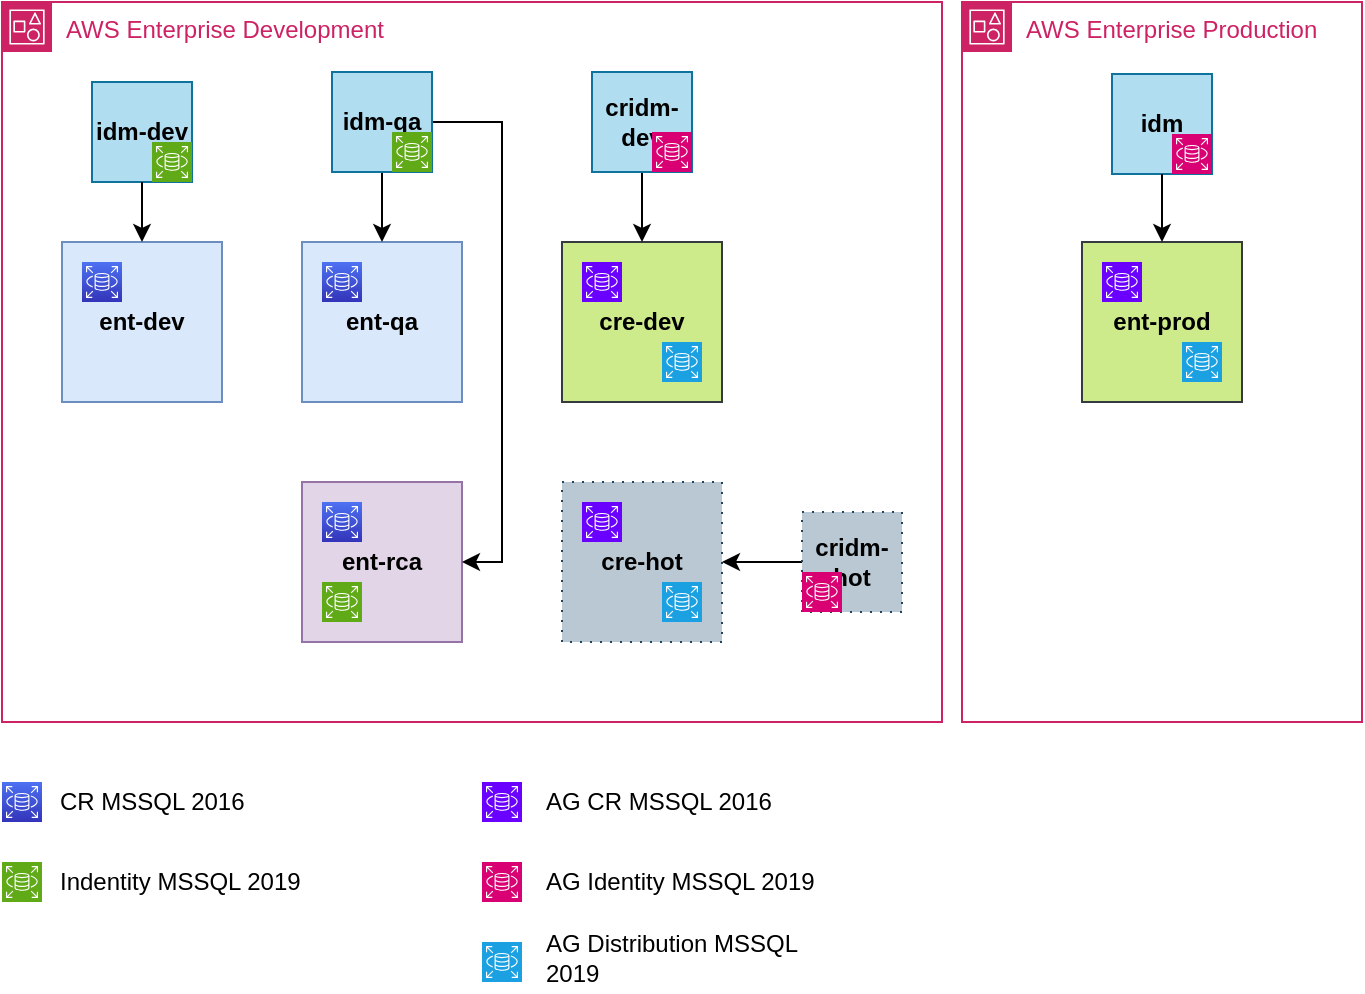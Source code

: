 <mxfile version="20.8.11" type="github">
  <diagram name="Page-1" id="DUf4Gku31Ncx4kjDFRz_">
    <mxGraphModel dx="1674" dy="1037" grid="1" gridSize="10" guides="1" tooltips="1" connect="1" arrows="1" fold="1" page="1" pageScale="1" pageWidth="850" pageHeight="1100" background="#FFFFFF" math="0" shadow="0">
      <root>
        <mxCell id="0" />
        <mxCell id="1" parent="0" />
        <mxCell id="ro5HPt0IZwYCv4RT2rbb-11" value="ent-dev" style="whiteSpace=wrap;html=1;aspect=fixed;fontStyle=1;fillColor=#dae8fc;strokeColor=#6c8ebf;" parent="1" vertex="1">
          <mxGeometry x="70" y="700" width="80" height="80" as="geometry" />
        </mxCell>
        <mxCell id="ro5HPt0IZwYCv4RT2rbb-12" value="ent-qa" style="whiteSpace=wrap;html=1;aspect=fixed;fontStyle=1;fillColor=#dae8fc;strokeColor=#6c8ebf;" parent="1" vertex="1">
          <mxGeometry x="190" y="700" width="80" height="80" as="geometry" />
        </mxCell>
        <mxCell id="ro5HPt0IZwYCv4RT2rbb-13" value="cre-dev" style="whiteSpace=wrap;html=1;aspect=fixed;fontStyle=1;fillColor=#cdeb8b;strokeColor=#36393d;" parent="1" vertex="1">
          <mxGeometry x="320" y="700" width="80" height="80" as="geometry" />
        </mxCell>
        <mxCell id="ro5HPt0IZwYCv4RT2rbb-14" value="cre-hot" style="whiteSpace=wrap;html=1;aspect=fixed;dashed=1;dashPattern=1 4;fillColor=#bac8d3;strokeColor=#23445d;fontStyle=1" parent="1" vertex="1">
          <mxGeometry x="320" y="820" width="80" height="80" as="geometry" />
        </mxCell>
        <mxCell id="ro5HPt0IZwYCv4RT2rbb-16" value="" style="sketch=0;points=[[0,0,0],[0.25,0,0],[0.5,0,0],[0.75,0,0],[1,0,0],[0,1,0],[0.25,1,0],[0.5,1,0],[0.75,1,0],[1,1,0],[0,0.25,0],[0,0.5,0],[0,0.75,0],[1,0.25,0],[1,0.5,0],[1,0.75,0]];outlineConnect=0;fontColor=#232F3E;gradientColor=#4D72F3;gradientDirection=north;fillColor=#3334B9;strokeColor=#ffffff;dashed=0;verticalLabelPosition=bottom;verticalAlign=top;align=center;html=1;fontSize=12;fontStyle=1;aspect=fixed;shape=mxgraph.aws4.resourceIcon;resIcon=mxgraph.aws4.rds;" parent="1" vertex="1">
          <mxGeometry x="80" y="710" width="20" height="20" as="geometry" />
        </mxCell>
        <mxCell id="ro5HPt0IZwYCv4RT2rbb-19" value="" style="sketch=0;points=[[0,0,0],[0.25,0,0],[0.5,0,0],[0.75,0,0],[1,0,0],[0,1,0],[0.25,1,0],[0.5,1,0],[0.75,1,0],[1,1,0],[0,0.25,0],[0,0.5,0],[0,0.75,0],[1,0.25,0],[1,0.5,0],[1,0.75,0]];outlineConnect=0;fontColor=#232F3E;gradientColor=#4D72F3;gradientDirection=north;fillColor=#3334B9;strokeColor=#ffffff;dashed=0;verticalLabelPosition=bottom;verticalAlign=top;align=center;html=1;fontSize=12;fontStyle=1;aspect=fixed;shape=mxgraph.aws4.resourceIcon;resIcon=mxgraph.aws4.rds;" parent="1" vertex="1">
          <mxGeometry x="200" y="710" width="20" height="20" as="geometry" />
        </mxCell>
        <mxCell id="ro5HPt0IZwYCv4RT2rbb-22" value="" style="sketch=0;points=[[0,0,0],[0.25,0,0],[0.5,0,0],[0.75,0,0],[1,0,0],[0,1,0],[0.25,1,0],[0.5,1,0],[0.75,1,0],[1,1,0],[0,0.25,0],[0,0.5,0],[0,0.75,0],[1,0.25,0],[1,0.5,0],[1,0.75,0]];outlineConnect=0;fontColor=#ffffff;gradientDirection=north;fillColor=#6a00ff;strokeColor=#FFFFFF;dashed=0;verticalLabelPosition=bottom;verticalAlign=top;align=center;html=1;fontSize=12;fontStyle=1;aspect=fixed;shape=mxgraph.aws4.resourceIcon;resIcon=mxgraph.aws4.rds;" parent="1" vertex="1">
          <mxGeometry x="330" y="710" width="20" height="20" as="geometry" />
        </mxCell>
        <mxCell id="ro5HPt0IZwYCv4RT2rbb-25" value="" style="sketch=0;points=[[0,0,0],[0.25,0,0],[0.5,0,0],[0.75,0,0],[1,0,0],[0,1,0],[0.25,1,0],[0.5,1,0],[0.75,1,0],[1,1,0],[0,0.25,0],[0,0.5,0],[0,0.75,0],[1,0.25,0],[1,0.5,0],[1,0.75,0]];outlineConnect=0;fontColor=#ffffff;gradientDirection=north;fillColor=#6a00ff;strokeColor=#FFFFFF;dashed=0;verticalLabelPosition=bottom;verticalAlign=top;align=center;html=1;fontSize=12;fontStyle=1;aspect=fixed;shape=mxgraph.aws4.resourceIcon;resIcon=mxgraph.aws4.rds;" parent="1" vertex="1">
          <mxGeometry x="580" y="710" width="20" height="20" as="geometry" />
        </mxCell>
        <mxCell id="ro5HPt0IZwYCv4RT2rbb-26" value="" style="sketch=0;points=[[0,0,0],[0.25,0,0],[0.5,0,0],[0.75,0,0],[1,0,0],[0,1,0],[0.25,1,0],[0.5,1,0],[0.75,1,0],[1,1,0],[0,0.25,0],[0,0.5,0],[0,0.75,0],[1,0.25,0],[1,0.5,0],[1,0.75,0]];outlineConnect=0;fontColor=#ffffff;gradientDirection=north;fillColor=#d80073;strokeColor=#FFFFFF;dashed=0;verticalLabelPosition=bottom;verticalAlign=top;align=center;html=1;fontSize=12;fontStyle=1;aspect=fixed;shape=mxgraph.aws4.resourceIcon;resIcon=mxgraph.aws4.rds;" parent="1" vertex="1">
          <mxGeometry x="580" y="750" width="20" height="20" as="geometry" />
        </mxCell>
        <mxCell id="ro5HPt0IZwYCv4RT2rbb-27" value="" style="sketch=0;points=[[0,0,0],[0.25,0,0],[0.5,0,0],[0.75,0,0],[1,0,0],[0,1,0],[0.25,1,0],[0.5,1,0],[0.75,1,0],[1,1,0],[0,0.25,0],[0,0.5,0],[0,0.75,0],[1,0.25,0],[1,0.5,0],[1,0.75,0]];outlineConnect=0;fontColor=#ffffff;gradientDirection=north;fillColor=#1ba1e2;strokeColor=#FFFFFF;dashed=0;verticalLabelPosition=bottom;verticalAlign=top;align=center;html=1;fontSize=12;fontStyle=1;aspect=fixed;shape=mxgraph.aws4.resourceIcon;resIcon=mxgraph.aws4.rds;" parent="1" vertex="1">
          <mxGeometry x="620" y="750" width="20" height="20" as="geometry" />
        </mxCell>
        <mxCell id="ro5HPt0IZwYCv4RT2rbb-29" value="" style="sketch=0;points=[[0,0,0],[0.25,0,0],[0.5,0,0],[0.75,0,0],[1,0,0],[0,1,0],[0.25,1,0],[0.5,1,0],[0.75,1,0],[1,1,0],[0,0.25,0],[0,0.5,0],[0,0.75,0],[1,0.25,0],[1,0.5,0],[1,0.75,0]];outlineConnect=0;fontColor=#ffffff;gradientDirection=north;fillColor=#6a00ff;strokeColor=#FFFFFF;dashed=0;verticalLabelPosition=bottom;verticalAlign=top;align=center;html=1;fontSize=12;fontStyle=1;aspect=fixed;shape=mxgraph.aws4.resourceIcon;resIcon=mxgraph.aws4.rds;" parent="1" vertex="1">
          <mxGeometry x="330" y="830" width="20" height="20" as="geometry" />
        </mxCell>
        <mxCell id="ro5HPt0IZwYCv4RT2rbb-32" value="ent-rca" style="whiteSpace=wrap;html=1;aspect=fixed;fontStyle=1;fillColor=#e1d5e7;strokeColor=#9673a6;" parent="1" vertex="1">
          <mxGeometry x="190" y="820" width="80" height="80" as="geometry" />
        </mxCell>
        <mxCell id="ro5HPt0IZwYCv4RT2rbb-35" value="" style="sketch=0;points=[[0,0,0],[0.25,0,0],[0.5,0,0],[0.75,0,0],[1,0,0],[0,1,0],[0.25,1,0],[0.5,1,0],[0.75,1,0],[1,1,0],[0,0.25,0],[0,0.5,0],[0,0.75,0],[1,0.25,0],[1,0.5,0],[1,0.75,0]];outlineConnect=0;fontColor=#232F3E;gradientColor=#4D72F3;gradientDirection=north;fillColor=#3334B9;strokeColor=#ffffff;dashed=0;verticalLabelPosition=bottom;verticalAlign=top;align=center;html=1;fontSize=12;fontStyle=1;aspect=fixed;shape=mxgraph.aws4.resourceIcon;resIcon=mxgraph.aws4.rds;" parent="1" vertex="1">
          <mxGeometry x="200" y="830" width="20" height="20" as="geometry" />
        </mxCell>
        <mxCell id="ro5HPt0IZwYCv4RT2rbb-42" style="edgeStyle=orthogonalEdgeStyle;rounded=0;orthogonalLoop=1;jettySize=auto;html=1;entryX=0.5;entryY=0;entryDx=0;entryDy=0;fontStyle=1" parent="1" source="ro5HPt0IZwYCv4RT2rbb-38" target="ro5HPt0IZwYCv4RT2rbb-12" edge="1">
          <mxGeometry relative="1" as="geometry">
            <Array as="points">
              <mxPoint x="230" y="680" />
              <mxPoint x="230" y="680" />
            </Array>
          </mxGeometry>
        </mxCell>
        <mxCell id="ro5HPt0IZwYCv4RT2rbb-43" style="edgeStyle=orthogonalEdgeStyle;rounded=0;orthogonalLoop=1;jettySize=auto;html=1;fontStyle=1" parent="1" source="ro5HPt0IZwYCv4RT2rbb-38" target="ro5HPt0IZwYCv4RT2rbb-32" edge="1">
          <mxGeometry relative="1" as="geometry">
            <Array as="points">
              <mxPoint x="290" y="640" />
              <mxPoint x="290" y="860" />
            </Array>
          </mxGeometry>
        </mxCell>
        <mxCell id="ro5HPt0IZwYCv4RT2rbb-38" value="idm-qa&lt;br&gt;" style="whiteSpace=wrap;html=1;aspect=fixed;fontStyle=1;fillColor=#b1ddf0;strokeColor=#10739e;" parent="1" vertex="1">
          <mxGeometry x="205" y="615" width="50" height="50" as="geometry" />
        </mxCell>
        <mxCell id="ro5HPt0IZwYCv4RT2rbb-44" style="edgeStyle=orthogonalEdgeStyle;rounded=0;orthogonalLoop=1;jettySize=auto;html=1;entryX=0.5;entryY=0;entryDx=0;entryDy=0;fontStyle=1" parent="1" source="ro5HPt0IZwYCv4RT2rbb-39" target="ro5HPt0IZwYCv4RT2rbb-13" edge="1">
          <mxGeometry relative="1" as="geometry" />
        </mxCell>
        <mxCell id="ro5HPt0IZwYCv4RT2rbb-39" value="cridm-dev" style="whiteSpace=wrap;html=1;aspect=fixed;fontStyle=1;fillColor=#b1ddf0;strokeColor=#10739e;" parent="1" vertex="1">
          <mxGeometry x="335" y="615" width="50" height="50" as="geometry" />
        </mxCell>
        <mxCell id="ro5HPt0IZwYCv4RT2rbb-46" style="edgeStyle=orthogonalEdgeStyle;rounded=0;orthogonalLoop=1;jettySize=auto;html=1;fontStyle=1" parent="1" source="ro5HPt0IZwYCv4RT2rbb-45" target="ro5HPt0IZwYCv4RT2rbb-14" edge="1">
          <mxGeometry relative="1" as="geometry" />
        </mxCell>
        <mxCell id="ro5HPt0IZwYCv4RT2rbb-48" value="" style="sketch=0;points=[[0,0,0],[0.25,0,0],[0.5,0,0],[0.75,0,0],[1,0,0],[0,1,0],[0.25,1,0],[0.5,1,0],[0.75,1,0],[1,1,0],[0,0.25,0],[0,0.5,0],[0,0.75,0],[1,0.25,0],[1,0.5,0],[1,0.75,0]];outlineConnect=0;fontColor=#ffffff;gradientDirection=north;fillColor=#60a917;strokeColor=#FFFFFF;dashed=0;verticalLabelPosition=bottom;verticalAlign=top;align=center;html=1;fontSize=12;fontStyle=1;aspect=fixed;shape=mxgraph.aws4.resourceIcon;resIcon=mxgraph.aws4.rds;" parent="1" vertex="1">
          <mxGeometry x="200" y="870" width="20" height="20" as="geometry" />
        </mxCell>
        <mxCell id="ro5HPt0IZwYCv4RT2rbb-49" value="AWS Enterprise Development" style="points=[[0,0],[0.25,0],[0.5,0],[0.75,0],[1,0],[1,0.25],[1,0.5],[1,0.75],[1,1],[0.75,1],[0.5,1],[0.25,1],[0,1],[0,0.75],[0,0.5],[0,0.25]];outlineConnect=0;gradientColor=none;html=1;whiteSpace=wrap;fontSize=12;fontStyle=0;container=1;pointerEvents=0;collapsible=0;recursiveResize=0;shape=mxgraph.aws4.group;grIcon=mxgraph.aws4.group_account;strokeColor=#CD2264;fillColor=none;verticalAlign=top;align=left;spacingLeft=30;fontColor=#CD2264;dashed=0;" parent="1" vertex="1">
          <mxGeometry x="40" y="580" width="470" height="360" as="geometry" />
        </mxCell>
        <mxCell id="ro5HPt0IZwYCv4RT2rbb-31" value="" style="sketch=0;points=[[0,0,0],[0.25,0,0],[0.5,0,0],[0.75,0,0],[1,0,0],[0,1,0],[0.25,1,0],[0.5,1,0],[0.75,1,0],[1,1,0],[0,0.25,0],[0,0.5,0],[0,0.75,0],[1,0.25,0],[1,0.5,0],[1,0.75,0]];outlineConnect=0;fontColor=#ffffff;gradientDirection=north;fillColor=#1ba1e2;strokeColor=#FFFFFF;dashed=0;verticalLabelPosition=bottom;verticalAlign=top;align=center;html=1;fontSize=12;fontStyle=1;aspect=fixed;shape=mxgraph.aws4.resourceIcon;resIcon=mxgraph.aws4.rds;" parent="ro5HPt0IZwYCv4RT2rbb-49" vertex="1">
          <mxGeometry x="330" y="290" width="20" height="20" as="geometry" />
        </mxCell>
        <mxCell id="ro5HPt0IZwYCv4RT2rbb-45" value="cridm-hot&lt;br&gt;" style="whiteSpace=wrap;html=1;aspect=fixed;dashed=1;dashPattern=1 4;fillColor=#bac8d3;strokeColor=#23445d;fontStyle=1" parent="ro5HPt0IZwYCv4RT2rbb-49" vertex="1">
          <mxGeometry x="400" y="255" width="50" height="50" as="geometry" />
        </mxCell>
        <mxCell id="ro5HPt0IZwYCv4RT2rbb-37" value="idm-dev" style="whiteSpace=wrap;html=1;aspect=fixed;fontStyle=1;fillColor=#b1ddf0;strokeColor=#10739e;" parent="ro5HPt0IZwYCv4RT2rbb-49" vertex="1">
          <mxGeometry x="45" y="40" width="50" height="50" as="geometry" />
        </mxCell>
        <mxCell id="ro5HPt0IZwYCv4RT2rbb-88" value="" style="sketch=0;points=[[0,0,0],[0.25,0,0],[0.5,0,0],[0.75,0,0],[1,0,0],[0,1,0],[0.25,1,0],[0.5,1,0],[0.75,1,0],[1,1,0],[0,0.25,0],[0,0.5,0],[0,0.75,0],[1,0.25,0],[1,0.5,0],[1,0.75,0]];outlineConnect=0;fontColor=#ffffff;gradientDirection=north;fillColor=#1ba1e2;strokeColor=#FFFFFF;dashed=0;verticalLabelPosition=bottom;verticalAlign=top;align=center;html=1;fontSize=12;fontStyle=1;aspect=fixed;shape=mxgraph.aws4.resourceIcon;resIcon=mxgraph.aws4.rds;" parent="ro5HPt0IZwYCv4RT2rbb-49" vertex="1">
          <mxGeometry x="330" y="170" width="20" height="20" as="geometry" />
        </mxCell>
        <mxCell id="ro5HPt0IZwYCv4RT2rbb-24" value="" style="sketch=0;points=[[0,0,0],[0.25,0,0],[0.5,0,0],[0.75,0,0],[1,0,0],[0,1,0],[0.25,1,0],[0.5,1,0],[0.75,1,0],[1,1,0],[0,0.25,0],[0,0.5,0],[0,0.75,0],[1,0.25,0],[1,0.5,0],[1,0.75,0]];outlineConnect=0;fontColor=#ffffff;gradientDirection=north;fillColor=#60a917;strokeColor=#FFFFFF;dashed=0;verticalLabelPosition=bottom;verticalAlign=top;align=center;html=1;fontSize=12;fontStyle=1;aspect=fixed;shape=mxgraph.aws4.resourceIcon;resIcon=mxgraph.aws4.rds;" parent="ro5HPt0IZwYCv4RT2rbb-49" vertex="1">
          <mxGeometry x="75" y="70" width="20" height="20" as="geometry" />
        </mxCell>
        <mxCell id="ro5HPt0IZwYCv4RT2rbb-30" value="" style="sketch=0;points=[[0,0,0],[0.25,0,0],[0.5,0,0],[0.75,0,0],[1,0,0],[0,1,0],[0.25,1,0],[0.5,1,0],[0.75,1,0],[1,1,0],[0,0.25,0],[0,0.5,0],[0,0.75,0],[1,0.25,0],[1,0.5,0],[1,0.75,0]];outlineConnect=0;fontColor=#ffffff;gradientDirection=north;fillColor=#d80073;strokeColor=#FFFFFF;dashed=0;verticalLabelPosition=bottom;verticalAlign=top;align=center;html=1;fontSize=12;fontStyle=1;aspect=fixed;shape=mxgraph.aws4.resourceIcon;resIcon=mxgraph.aws4.rds;" parent="ro5HPt0IZwYCv4RT2rbb-49" vertex="1">
          <mxGeometry x="400" y="285" width="20" height="20" as="geometry" />
        </mxCell>
        <mxCell id="ro5HPt0IZwYCv4RT2rbb-50" value="AWS Enterprise Production" style="points=[[0,0],[0.25,0],[0.5,0],[0.75,0],[1,0],[1,0.25],[1,0.5],[1,0.75],[1,1],[0.75,1],[0.5,1],[0.25,1],[0,1],[0,0.75],[0,0.5],[0,0.25]];outlineConnect=0;gradientColor=none;html=1;whiteSpace=wrap;fontSize=12;fontStyle=0;container=1;pointerEvents=0;collapsible=0;recursiveResize=0;shape=mxgraph.aws4.group;grIcon=mxgraph.aws4.group_account;strokeColor=#CD2264;fillColor=none;verticalAlign=top;align=left;spacingLeft=30;fontColor=#CD2264;dashed=0;" parent="1" vertex="1">
          <mxGeometry x="520" y="580" width="200" height="360" as="geometry" />
        </mxCell>
        <mxCell id="ro5HPt0IZwYCv4RT2rbb-40" value="idm" style="whiteSpace=wrap;html=1;aspect=fixed;fontStyle=1;fillColor=#b1ddf0;strokeColor=#10739e;" parent="ro5HPt0IZwYCv4RT2rbb-50" vertex="1">
          <mxGeometry x="75" y="36" width="50" height="50" as="geometry" />
        </mxCell>
        <mxCell id="ro5HPt0IZwYCv4RT2rbb-15" value="ent-prod" style="whiteSpace=wrap;html=1;aspect=fixed;fontStyle=1;fillColor=#cdeb8b;strokeColor=#36393d;" parent="ro5HPt0IZwYCv4RT2rbb-50" vertex="1">
          <mxGeometry x="60" y="120" width="80" height="80" as="geometry" />
        </mxCell>
        <mxCell id="ro5HPt0IZwYCv4RT2rbb-60" style="edgeStyle=orthogonalEdgeStyle;rounded=0;orthogonalLoop=1;jettySize=auto;html=1;entryX=0.5;entryY=0;entryDx=0;entryDy=0;fontStyle=1" parent="ro5HPt0IZwYCv4RT2rbb-50" source="ro5HPt0IZwYCv4RT2rbb-40" target="ro5HPt0IZwYCv4RT2rbb-15" edge="1">
          <mxGeometry relative="1" as="geometry" />
        </mxCell>
        <mxCell id="ro5HPt0IZwYCv4RT2rbb-86" value="" style="sketch=0;points=[[0,0,0],[0.25,0,0],[0.5,0,0],[0.75,0,0],[1,0,0],[0,1,0],[0.25,1,0],[0.5,1,0],[0.75,1,0],[1,1,0],[0,0.25,0],[0,0.5,0],[0,0.75,0],[1,0.25,0],[1,0.5,0],[1,0.75,0]];outlineConnect=0;fontColor=#ffffff;gradientDirection=north;fillColor=#6a00ff;strokeColor=#FFFFFF;dashed=0;verticalLabelPosition=bottom;verticalAlign=top;align=center;html=1;fontSize=12;fontStyle=1;aspect=fixed;shape=mxgraph.aws4.resourceIcon;resIcon=mxgraph.aws4.rds;" parent="ro5HPt0IZwYCv4RT2rbb-50" vertex="1">
          <mxGeometry x="70" y="130" width="20" height="20" as="geometry" />
        </mxCell>
        <mxCell id="ro5HPt0IZwYCv4RT2rbb-87" value="" style="sketch=0;points=[[0,0,0],[0.25,0,0],[0.5,0,0],[0.75,0,0],[1,0,0],[0,1,0],[0.25,1,0],[0.5,1,0],[0.75,1,0],[1,1,0],[0,0.25,0],[0,0.5,0],[0,0.75,0],[1,0.25,0],[1,0.5,0],[1,0.75,0]];outlineConnect=0;fontColor=#ffffff;gradientDirection=north;fillColor=#d80073;strokeColor=#FFFFFF;dashed=0;verticalLabelPosition=bottom;verticalAlign=top;align=center;html=1;fontSize=12;fontStyle=1;aspect=fixed;shape=mxgraph.aws4.resourceIcon;resIcon=mxgraph.aws4.rds;" parent="ro5HPt0IZwYCv4RT2rbb-50" vertex="1">
          <mxGeometry x="105" y="66" width="20" height="20" as="geometry" />
        </mxCell>
        <mxCell id="ro5HPt0IZwYCv4RT2rbb-21" value="" style="sketch=0;points=[[0,0,0],[0.25,0,0],[0.5,0,0],[0.75,0,0],[1,0,0],[0,1,0],[0.25,1,0],[0.5,1,0],[0.75,1,0],[1,1,0],[0,0.25,0],[0,0.5,0],[0,0.75,0],[1,0.25,0],[1,0.5,0],[1,0.75,0]];outlineConnect=0;fontColor=#ffffff;gradientDirection=north;fillColor=#1ba1e2;strokeColor=#FFFFFF;dashed=0;verticalLabelPosition=bottom;verticalAlign=top;align=center;html=1;fontSize=12;fontStyle=1;aspect=fixed;shape=mxgraph.aws4.resourceIcon;resIcon=mxgraph.aws4.rds;" parent="ro5HPt0IZwYCv4RT2rbb-50" vertex="1">
          <mxGeometry x="110" y="170" width="20" height="20" as="geometry" />
        </mxCell>
        <mxCell id="ro5HPt0IZwYCv4RT2rbb-71" value="" style="sketch=0;points=[[0,0,0],[0.25,0,0],[0.5,0,0],[0.75,0,0],[1,0,0],[0,1,0],[0.25,1,0],[0.5,1,0],[0.75,1,0],[1,1,0],[0,0.25,0],[0,0.5,0],[0,0.75,0],[1,0.25,0],[1,0.5,0],[1,0.75,0]];outlineConnect=0;fontColor=#ffffff;gradientDirection=north;fillColor=#60a917;strokeColor=#FFFFFF;dashed=0;verticalLabelPosition=bottom;verticalAlign=top;align=center;html=1;fontSize=12;fontStyle=0;aspect=fixed;shape=mxgraph.aws4.resourceIcon;resIcon=mxgraph.aws4.rds;" parent="1" vertex="1">
          <mxGeometry x="40" y="1010" width="20" height="20" as="geometry" />
        </mxCell>
        <mxCell id="ro5HPt0IZwYCv4RT2rbb-72" value="" style="sketch=0;points=[[0,0,0],[0.25,0,0],[0.5,0,0],[0.75,0,0],[1,0,0],[0,1,0],[0.25,1,0],[0.5,1,0],[0.75,1,0],[1,1,0],[0,0.25,0],[0,0.5,0],[0,0.75,0],[1,0.25,0],[1,0.5,0],[1,0.75,0]];outlineConnect=0;fontColor=#232F3E;gradientColor=#4D72F3;gradientDirection=north;fillColor=#3334B9;strokeColor=#ffffff;dashed=0;verticalLabelPosition=bottom;verticalAlign=top;align=center;html=1;fontSize=12;fontStyle=0;aspect=fixed;shape=mxgraph.aws4.resourceIcon;resIcon=mxgraph.aws4.rds;" parent="1" vertex="1">
          <mxGeometry x="40" y="970" width="20" height="20" as="geometry" />
        </mxCell>
        <mxCell id="ro5HPt0IZwYCv4RT2rbb-74" style="edgeStyle=orthogonalEdgeStyle;rounded=0;orthogonalLoop=1;jettySize=auto;html=1;entryX=0.5;entryY=0;entryDx=0;entryDy=0;fontStyle=1" parent="1" source="ro5HPt0IZwYCv4RT2rbb-37" target="ro5HPt0IZwYCv4RT2rbb-11" edge="1">
          <mxGeometry relative="1" as="geometry" />
        </mxCell>
        <mxCell id="ro5HPt0IZwYCv4RT2rbb-75" value="" style="sketch=0;points=[[0,0,0],[0.25,0,0],[0.5,0,0],[0.75,0,0],[1,0,0],[0,1,0],[0.25,1,0],[0.5,1,0],[0.75,1,0],[1,1,0],[0,0.25,0],[0,0.5,0],[0,0.75,0],[1,0.25,0],[1,0.5,0],[1,0.75,0]];outlineConnect=0;fontColor=#ffffff;gradientDirection=north;fillColor=#6a00ff;strokeColor=#FFFFFF;dashed=0;verticalLabelPosition=bottom;verticalAlign=top;align=center;html=1;fontSize=12;fontStyle=0;aspect=fixed;shape=mxgraph.aws4.resourceIcon;resIcon=mxgraph.aws4.rds;" parent="1" vertex="1">
          <mxGeometry x="280" y="970" width="20" height="20" as="geometry" />
        </mxCell>
        <mxCell id="ro5HPt0IZwYCv4RT2rbb-76" value="" style="sketch=0;points=[[0,0,0],[0.25,0,0],[0.5,0,0],[0.75,0,0],[1,0,0],[0,1,0],[0.25,1,0],[0.5,1,0],[0.75,1,0],[1,1,0],[0,0.25,0],[0,0.5,0],[0,0.75,0],[1,0.25,0],[1,0.5,0],[1,0.75,0]];outlineConnect=0;fontColor=#ffffff;gradientDirection=north;fillColor=#d80073;strokeColor=#FFFFFF;dashed=0;verticalLabelPosition=bottom;verticalAlign=top;align=center;html=1;fontSize=12;fontStyle=0;aspect=fixed;shape=mxgraph.aws4.resourceIcon;resIcon=mxgraph.aws4.rds;" parent="1" vertex="1">
          <mxGeometry x="280" y="1010" width="20" height="20" as="geometry" />
        </mxCell>
        <mxCell id="ro5HPt0IZwYCv4RT2rbb-78" value="" style="sketch=0;points=[[0,0,0],[0.25,0,0],[0.5,0,0],[0.75,0,0],[1,0,0],[0,1,0],[0.25,1,0],[0.5,1,0],[0.75,1,0],[1,1,0],[0,0.25,0],[0,0.5,0],[0,0.75,0],[1,0.25,0],[1,0.5,0],[1,0.75,0]];outlineConnect=0;fontColor=#ffffff;gradientDirection=north;fillColor=#1ba1e2;strokeColor=#FFFFFF;dashed=0;verticalLabelPosition=bottom;verticalAlign=top;align=center;html=1;fontSize=12;fontStyle=0;aspect=fixed;shape=mxgraph.aws4.resourceIcon;resIcon=mxgraph.aws4.rds;" parent="1" vertex="1">
          <mxGeometry x="280" y="1050" width="20" height="20" as="geometry" />
        </mxCell>
        <mxCell id="ro5HPt0IZwYCv4RT2rbb-81" value="CR MSSQL 2016" style="text;html=1;strokeColor=none;fillColor=none;align=left;verticalAlign=middle;whiteSpace=wrap;rounded=0;" parent="1" vertex="1">
          <mxGeometry x="67" y="965" width="140" height="30" as="geometry" />
        </mxCell>
        <mxCell id="ro5HPt0IZwYCv4RT2rbb-82" value="Indentity MSSQL 2019" style="text;html=1;strokeColor=none;fillColor=none;align=left;verticalAlign=middle;whiteSpace=wrap;rounded=0;" parent="1" vertex="1">
          <mxGeometry x="67" y="1005" width="140" height="30" as="geometry" />
        </mxCell>
        <mxCell id="ro5HPt0IZwYCv4RT2rbb-83" value="AG CR MSSQL 2016" style="text;html=1;strokeColor=none;fillColor=none;align=left;verticalAlign=middle;whiteSpace=wrap;rounded=0;" parent="1" vertex="1">
          <mxGeometry x="310" y="965" width="140" height="30" as="geometry" />
        </mxCell>
        <mxCell id="ro5HPt0IZwYCv4RT2rbb-84" value="AG Identity MSSQL 2019" style="text;html=1;strokeColor=none;fillColor=none;align=left;verticalAlign=middle;whiteSpace=wrap;rounded=0;" parent="1" vertex="1">
          <mxGeometry x="310" y="1005" width="140" height="30" as="geometry" />
        </mxCell>
        <mxCell id="ro5HPt0IZwYCv4RT2rbb-85" value="AG Distribution MSSQL 2019" style="text;html=1;strokeColor=none;fillColor=none;align=left;verticalAlign=middle;whiteSpace=wrap;rounded=0;" parent="1" vertex="1">
          <mxGeometry x="310" y="1040" width="140" height="35" as="geometry" />
        </mxCell>
        <mxCell id="ro5HPt0IZwYCv4RT2rbb-23" value="" style="sketch=0;points=[[0,0,0],[0.25,0,0],[0.5,0,0],[0.75,0,0],[1,0,0],[0,1,0],[0.25,1,0],[0.5,1,0],[0.75,1,0],[1,1,0],[0,0.25,0],[0,0.5,0],[0,0.75,0],[1,0.25,0],[1,0.5,0],[1,0.75,0]];outlineConnect=0;fontColor=#ffffff;gradientDirection=north;fillColor=#60a917;strokeColor=#FFFFFF;dashed=0;verticalLabelPosition=bottom;verticalAlign=top;align=center;html=1;fontSize=12;fontStyle=1;aspect=fixed;shape=mxgraph.aws4.resourceIcon;resIcon=mxgraph.aws4.rds;" parent="1" vertex="1">
          <mxGeometry x="235" y="645" width="20" height="20" as="geometry" />
        </mxCell>
        <mxCell id="ro5HPt0IZwYCv4RT2rbb-20" value="" style="sketch=0;points=[[0,0,0],[0.25,0,0],[0.5,0,0],[0.75,0,0],[1,0,0],[0,1,0],[0.25,1,0],[0.5,1,0],[0.75,1,0],[1,1,0],[0,0.25,0],[0,0.5,0],[0,0.75,0],[1,0.25,0],[1,0.5,0],[1,0.75,0]];outlineConnect=0;fontColor=#ffffff;gradientDirection=north;fillColor=#d80073;strokeColor=#FFFFFF;dashed=0;verticalLabelPosition=bottom;verticalAlign=top;align=center;html=1;fontSize=12;fontStyle=1;aspect=fixed;shape=mxgraph.aws4.resourceIcon;resIcon=mxgraph.aws4.rds;" parent="1" vertex="1">
          <mxGeometry x="365" y="645" width="20" height="20" as="geometry" />
        </mxCell>
      </root>
    </mxGraphModel>
  </diagram>
</mxfile>

